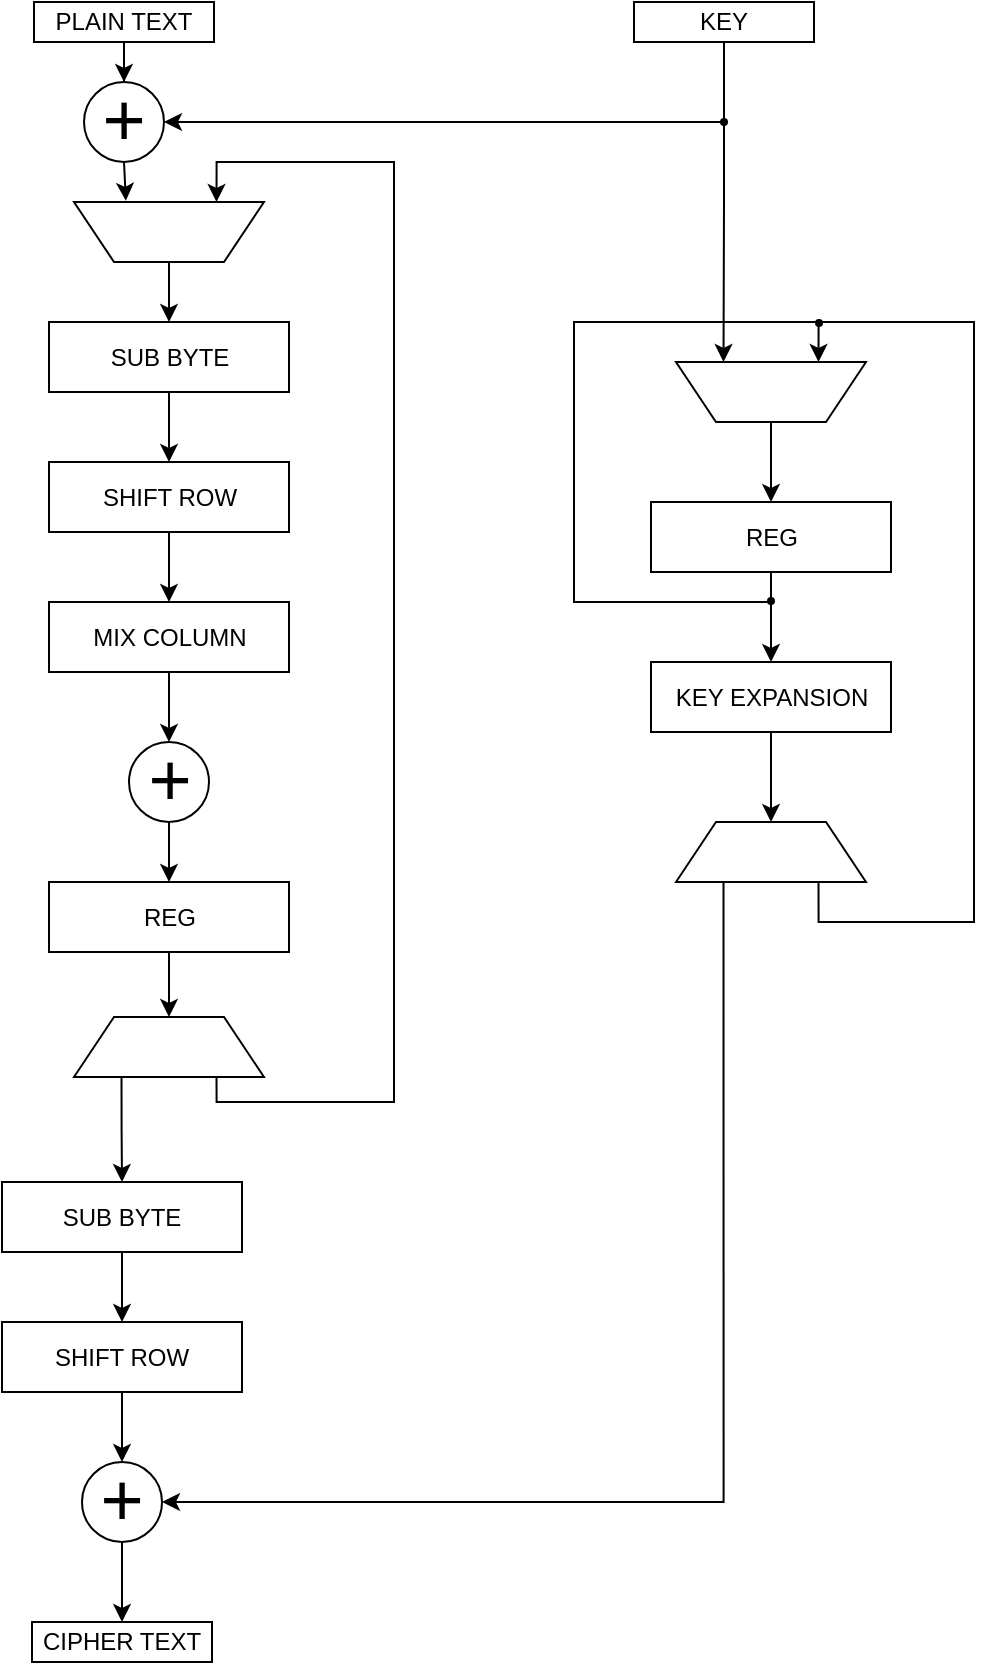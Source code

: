 <mxfile version="14.5.1" type="device"><diagram id="kDw47VjqetbbhkTivBp2" name="Page-1"><mxGraphModel dx="67" dy="38" grid="1" gridSize="10" guides="1" tooltips="1" connect="1" arrows="1" fold="1" page="1" pageScale="1" pageWidth="1000000" pageHeight="1000000" math="0" shadow="0"><root><mxCell id="0"/><mxCell id="1" parent="0"/><mxCell id="7122Q3QG3fGI7s0aPKwP-3" value="" style="edgeStyle=orthogonalEdgeStyle;rounded=0;orthogonalLoop=1;jettySize=auto;html=1;" edge="1" parent="1" source="7122Q3QG3fGI7s0aPKwP-1" target="7122Q3QG3fGI7s0aPKwP-2"><mxGeometry relative="1" as="geometry"/></mxCell><mxCell id="7122Q3QG3fGI7s0aPKwP-1" value="PLAIN TEXT" style="rounded=0;whiteSpace=wrap;html=1;" vertex="1" parent="1"><mxGeometry x="1420" y="410" width="90" height="20" as="geometry"/></mxCell><mxCell id="7122Q3QG3fGI7s0aPKwP-6" style="edgeStyle=orthogonalEdgeStyle;rounded=0;orthogonalLoop=1;jettySize=auto;html=1;exitX=0.5;exitY=1;exitDx=0;exitDy=0;entryX=0.727;entryY=1.02;entryDx=0;entryDy=0;entryPerimeter=0;" edge="1" parent="1" source="7122Q3QG3fGI7s0aPKwP-2" target="7122Q3QG3fGI7s0aPKwP-4"><mxGeometry relative="1" as="geometry"/></mxCell><mxCell id="7122Q3QG3fGI7s0aPKwP-2" value="&lt;font style=&quot;font-size: 37px&quot;&gt;+&lt;/font&gt;" style="ellipse;whiteSpace=wrap;html=1;aspect=fixed;" vertex="1" parent="1"><mxGeometry x="1445" y="450" width="40" height="40" as="geometry"/></mxCell><mxCell id="7122Q3QG3fGI7s0aPKwP-10" value="" style="edgeStyle=orthogonalEdgeStyle;rounded=0;orthogonalLoop=1;jettySize=auto;html=1;" edge="1" parent="1" source="7122Q3QG3fGI7s0aPKwP-4" target="7122Q3QG3fGI7s0aPKwP-9"><mxGeometry relative="1" as="geometry"/></mxCell><mxCell id="7122Q3QG3fGI7s0aPKwP-4" value="" style="shape=trapezoid;perimeter=trapezoidPerimeter;whiteSpace=wrap;html=1;fixedSize=1;rotation=-180;" vertex="1" parent="1"><mxGeometry x="1440" y="510" width="95" height="30" as="geometry"/></mxCell><mxCell id="7122Q3QG3fGI7s0aPKwP-12" value="" style="edgeStyle=orthogonalEdgeStyle;rounded=0;orthogonalLoop=1;jettySize=auto;html=1;" edge="1" parent="1" source="7122Q3QG3fGI7s0aPKwP-9" target="7122Q3QG3fGI7s0aPKwP-11"><mxGeometry relative="1" as="geometry"/></mxCell><mxCell id="7122Q3QG3fGI7s0aPKwP-9" value="SUB BYTE" style="whiteSpace=wrap;html=1;" vertex="1" parent="1"><mxGeometry x="1427.5" y="570" width="120" height="35" as="geometry"/></mxCell><mxCell id="7122Q3QG3fGI7s0aPKwP-14" value="" style="edgeStyle=orthogonalEdgeStyle;rounded=0;orthogonalLoop=1;jettySize=auto;html=1;" edge="1" parent="1" source="7122Q3QG3fGI7s0aPKwP-11" target="7122Q3QG3fGI7s0aPKwP-13"><mxGeometry relative="1" as="geometry"/></mxCell><mxCell id="7122Q3QG3fGI7s0aPKwP-11" value="SHIFT ROW" style="whiteSpace=wrap;html=1;" vertex="1" parent="1"><mxGeometry x="1427.5" y="640" width="120" height="35" as="geometry"/></mxCell><mxCell id="7122Q3QG3fGI7s0aPKwP-16" value="" style="edgeStyle=orthogonalEdgeStyle;rounded=0;orthogonalLoop=1;jettySize=auto;html=1;" edge="1" parent="1" source="7122Q3QG3fGI7s0aPKwP-13" target="7122Q3QG3fGI7s0aPKwP-15"><mxGeometry relative="1" as="geometry"/></mxCell><mxCell id="7122Q3QG3fGI7s0aPKwP-13" value="MIX COLUMN" style="whiteSpace=wrap;html=1;" vertex="1" parent="1"><mxGeometry x="1427.5" y="710" width="120" height="35" as="geometry"/></mxCell><mxCell id="7122Q3QG3fGI7s0aPKwP-42" value="" style="edgeStyle=orthogonalEdgeStyle;rounded=0;orthogonalLoop=1;jettySize=auto;html=1;" edge="1" parent="1" source="7122Q3QG3fGI7s0aPKwP-15" target="7122Q3QG3fGI7s0aPKwP-41"><mxGeometry relative="1" as="geometry"/></mxCell><mxCell id="7122Q3QG3fGI7s0aPKwP-15" value="&lt;font style=&quot;font-size: 37px&quot;&gt;+&lt;/font&gt;" style="ellipse;whiteSpace=wrap;html=1;aspect=fixed;" vertex="1" parent="1"><mxGeometry x="1467.5" y="780" width="40" height="40" as="geometry"/></mxCell><mxCell id="7122Q3QG3fGI7s0aPKwP-29" style="edgeStyle=orthogonalEdgeStyle;rounded=0;orthogonalLoop=1;jettySize=auto;html=1;exitX=0.75;exitY=1;exitDx=0;exitDy=0;entryX=0.25;entryY=1;entryDx=0;entryDy=0;" edge="1" parent="1" source="7122Q3QG3fGI7s0aPKwP-19" target="7122Q3QG3fGI7s0aPKwP-4"><mxGeometry relative="1" as="geometry"><Array as="points"><mxPoint x="1511" y="960"/><mxPoint x="1600" y="960"/><mxPoint x="1600" y="490"/><mxPoint x="1511" y="490"/></Array></mxGeometry></mxCell><mxCell id="7122Q3QG3fGI7s0aPKwP-44" style="edgeStyle=orthogonalEdgeStyle;rounded=0;orthogonalLoop=1;jettySize=auto;html=1;exitX=0.25;exitY=1;exitDx=0;exitDy=0;entryX=0.5;entryY=0;entryDx=0;entryDy=0;" edge="1" parent="1" source="7122Q3QG3fGI7s0aPKwP-19" target="7122Q3QG3fGI7s0aPKwP-21"><mxGeometry relative="1" as="geometry"/></mxCell><mxCell id="7122Q3QG3fGI7s0aPKwP-19" value="" style="shape=trapezoid;perimeter=trapezoidPerimeter;whiteSpace=wrap;html=1;fixedSize=1;rotation=0;" vertex="1" parent="1"><mxGeometry x="1440" y="917.5" width="95" height="30" as="geometry"/></mxCell><mxCell id="7122Q3QG3fGI7s0aPKwP-45" value="" style="edgeStyle=orthogonalEdgeStyle;rounded=0;orthogonalLoop=1;jettySize=auto;html=1;" edge="1" parent="1" source="7122Q3QG3fGI7s0aPKwP-21" target="7122Q3QG3fGI7s0aPKwP-22"><mxGeometry relative="1" as="geometry"/></mxCell><mxCell id="7122Q3QG3fGI7s0aPKwP-21" value="SUB BYTE" style="whiteSpace=wrap;html=1;" vertex="1" parent="1"><mxGeometry x="1404" y="1000" width="120" height="35" as="geometry"/></mxCell><mxCell id="7122Q3QG3fGI7s0aPKwP-25" value="" style="edgeStyle=orthogonalEdgeStyle;rounded=0;orthogonalLoop=1;jettySize=auto;html=1;" edge="1" parent="1" source="7122Q3QG3fGI7s0aPKwP-22" target="7122Q3QG3fGI7s0aPKwP-24"><mxGeometry relative="1" as="geometry"/></mxCell><mxCell id="7122Q3QG3fGI7s0aPKwP-22" value="SHIFT ROW" style="whiteSpace=wrap;html=1;" vertex="1" parent="1"><mxGeometry x="1404" y="1070" width="120" height="35" as="geometry"/></mxCell><mxCell id="7122Q3QG3fGI7s0aPKwP-27" value="" style="edgeStyle=orthogonalEdgeStyle;rounded=0;orthogonalLoop=1;jettySize=auto;html=1;" edge="1" parent="1" source="7122Q3QG3fGI7s0aPKwP-24" target="7122Q3QG3fGI7s0aPKwP-26"><mxGeometry relative="1" as="geometry"/></mxCell><mxCell id="7122Q3QG3fGI7s0aPKwP-24" value="&lt;font style=&quot;font-size: 37px&quot;&gt;+&lt;/font&gt;" style="ellipse;whiteSpace=wrap;html=1;aspect=fixed;" vertex="1" parent="1"><mxGeometry x="1444" y="1140" width="40" height="40" as="geometry"/></mxCell><mxCell id="7122Q3QG3fGI7s0aPKwP-26" value="CIPHER TEXT" style="rounded=0;whiteSpace=wrap;html=1;" vertex="1" parent="1"><mxGeometry x="1419" y="1220" width="90" height="20" as="geometry"/></mxCell><mxCell id="7122Q3QG3fGI7s0aPKwP-31" style="edgeStyle=orthogonalEdgeStyle;rounded=0;orthogonalLoop=1;jettySize=auto;html=1;exitX=0.5;exitY=1;exitDx=0;exitDy=0;entryX=0.75;entryY=1;entryDx=0;entryDy=0;" edge="1" parent="1" source="7122Q3QG3fGI7s0aPKwP-28" target="7122Q3QG3fGI7s0aPKwP-30"><mxGeometry relative="1" as="geometry"/></mxCell><mxCell id="7122Q3QG3fGI7s0aPKwP-28" value="KEY" style="rounded=0;whiteSpace=wrap;html=1;" vertex="1" parent="1"><mxGeometry x="1720" y="410" width="90" height="20" as="geometry"/></mxCell><mxCell id="7122Q3QG3fGI7s0aPKwP-33" value="" style="edgeStyle=orthogonalEdgeStyle;rounded=0;orthogonalLoop=1;jettySize=auto;html=1;" edge="1" parent="1" source="7122Q3QG3fGI7s0aPKwP-30" target="7122Q3QG3fGI7s0aPKwP-32"><mxGeometry relative="1" as="geometry"/></mxCell><mxCell id="7122Q3QG3fGI7s0aPKwP-30" value="" style="shape=trapezoid;perimeter=trapezoidPerimeter;whiteSpace=wrap;html=1;fixedSize=1;rotation=-180;" vertex="1" parent="1"><mxGeometry x="1741" y="590" width="95" height="30" as="geometry"/></mxCell><mxCell id="7122Q3QG3fGI7s0aPKwP-35" value="" style="edgeStyle=orthogonalEdgeStyle;rounded=0;orthogonalLoop=1;jettySize=auto;html=1;" edge="1" parent="1" source="7122Q3QG3fGI7s0aPKwP-32" target="7122Q3QG3fGI7s0aPKwP-34"><mxGeometry relative="1" as="geometry"/></mxCell><mxCell id="7122Q3QG3fGI7s0aPKwP-32" value="REG" style="whiteSpace=wrap;html=1;" vertex="1" parent="1"><mxGeometry x="1728.5" y="660" width="120" height="35" as="geometry"/></mxCell><mxCell id="7122Q3QG3fGI7s0aPKwP-38" value="" style="edgeStyle=orthogonalEdgeStyle;rounded=0;orthogonalLoop=1;jettySize=auto;html=1;" edge="1" parent="1" source="7122Q3QG3fGI7s0aPKwP-34" target="7122Q3QG3fGI7s0aPKwP-36"><mxGeometry relative="1" as="geometry"/></mxCell><mxCell id="7122Q3QG3fGI7s0aPKwP-34" value="KEY EXPANSION" style="whiteSpace=wrap;html=1;" vertex="1" parent="1"><mxGeometry x="1728.5" y="740" width="120" height="35" as="geometry"/></mxCell><mxCell id="7122Q3QG3fGI7s0aPKwP-37" style="edgeStyle=orthogonalEdgeStyle;rounded=0;orthogonalLoop=1;jettySize=auto;html=1;exitX=0.25;exitY=1;exitDx=0;exitDy=0;entryX=1;entryY=0.5;entryDx=0;entryDy=0;" edge="1" parent="1" source="7122Q3QG3fGI7s0aPKwP-36" target="7122Q3QG3fGI7s0aPKwP-24"><mxGeometry relative="1" as="geometry"/></mxCell><mxCell id="7122Q3QG3fGI7s0aPKwP-39" style="edgeStyle=orthogonalEdgeStyle;rounded=0;orthogonalLoop=1;jettySize=auto;html=1;exitX=0.75;exitY=1;exitDx=0;exitDy=0;entryX=0.25;entryY=1;entryDx=0;entryDy=0;" edge="1" parent="1" source="7122Q3QG3fGI7s0aPKwP-36" target="7122Q3QG3fGI7s0aPKwP-30"><mxGeometry relative="1" as="geometry"><Array as="points"><mxPoint x="1812" y="870"/><mxPoint x="1890" y="870"/><mxPoint x="1890" y="570"/><mxPoint x="1812" y="570"/></Array></mxGeometry></mxCell><mxCell id="7122Q3QG3fGI7s0aPKwP-36" value="" style="shape=trapezoid;perimeter=trapezoidPerimeter;whiteSpace=wrap;html=1;fixedSize=1;rotation=0;" vertex="1" parent="1"><mxGeometry x="1741" y="820" width="95" height="30" as="geometry"/></mxCell><mxCell id="7122Q3QG3fGI7s0aPKwP-43" value="" style="edgeStyle=orthogonalEdgeStyle;rounded=0;orthogonalLoop=1;jettySize=auto;html=1;" edge="1" parent="1" source="7122Q3QG3fGI7s0aPKwP-41" target="7122Q3QG3fGI7s0aPKwP-19"><mxGeometry relative="1" as="geometry"/></mxCell><mxCell id="7122Q3QG3fGI7s0aPKwP-41" value="REG" style="whiteSpace=wrap;html=1;" vertex="1" parent="1"><mxGeometry x="1427.5" y="850" width="120" height="35" as="geometry"/></mxCell><mxCell id="7122Q3QG3fGI7s0aPKwP-46" value="" style="endArrow=classic;html=1;entryX=1;entryY=0.5;entryDx=0;entryDy=0;" edge="1" parent="1" target="7122Q3QG3fGI7s0aPKwP-2"><mxGeometry width="50" height="50" relative="1" as="geometry"><mxPoint x="1765" y="470" as="sourcePoint"/><mxPoint x="1500" y="550" as="targetPoint"/></mxGeometry></mxCell><mxCell id="7122Q3QG3fGI7s0aPKwP-47" value="" style="endArrow=none;html=1;arcSize=0;" edge="1" parent="1"><mxGeometry width="50" height="50" relative="1" as="geometry"><mxPoint x="1789" y="710" as="sourcePoint"/><mxPoint x="1813" y="570" as="targetPoint"/><Array as="points"><mxPoint x="1690" y="710"/><mxPoint x="1690" y="570"/></Array></mxGeometry></mxCell><mxCell id="7122Q3QG3fGI7s0aPKwP-48" value="" style="ellipse;whiteSpace=wrap;html=1;aspect=fixed;fillColor=#000000;" vertex="1" parent="1"><mxGeometry x="1811" y="569" width="3" height="3" as="geometry"/></mxCell><mxCell id="7122Q3QG3fGI7s0aPKwP-49" value="" style="ellipse;whiteSpace=wrap;html=1;aspect=fixed;fillColor=#000000;" vertex="1" parent="1"><mxGeometry x="1787" y="708" width="3" height="3" as="geometry"/></mxCell><mxCell id="7122Q3QG3fGI7s0aPKwP-50" value="" style="ellipse;whiteSpace=wrap;html=1;aspect=fixed;fillColor=#000000;" vertex="1" parent="1"><mxGeometry x="1763.5" y="468.5" width="3" height="3" as="geometry"/></mxCell></root></mxGraphModel></diagram></mxfile>